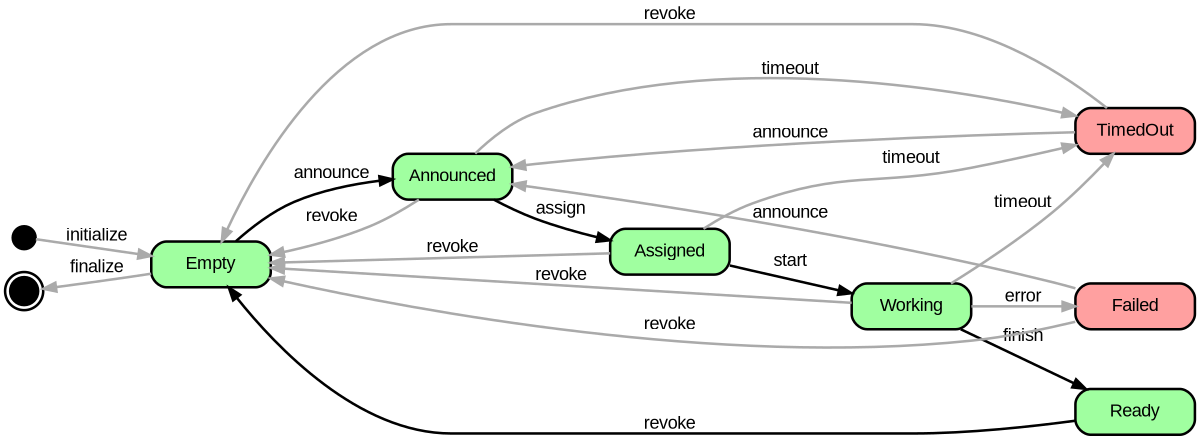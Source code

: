 digraph JobStateDiagram {
  rankdir=LR;
  size="8,5";
  node  [style="rounded,filled,bold", shape=box, fixedsize=true, width=1.3, fontname="Arial"];
  
  Created   [fillcolor=black, shape=circle, label="", width=0.25];
  Destroyed [fillcolor=black, shape=doublecircle, label="", width=0.3];
  Empty     [fillcolor="#a0ffa0"];
  Announced [fillcolor="#a0ffa0"];
  Assigned  [fillcolor="#a0ffa0"];
  Working   [fillcolor="#a0ffa0"];
  Ready     [fillcolor="#a0ffa0"];
  TimedOut  [fillcolor="#ffa0a0"];
  Failed    [fillcolor="#ffa0a0"];
  { rank=source; Created Destroyed; }
  
  edge  [style=bold, fontname="Arial" weight=2];
  Empty     -> Announced [ label="announce"   ];
  Announced -> Assigned  [ label="assign"     ];
  Assigned  -> Working   [ label="start"      ];
  Working   -> Ready     [ label="finish"     ];
  Ready     -> Empty     [ label="revoke"     ];
  
  edge  [fontname="Arial" color="#aaaaaa" weight=1]
  Announced -> TimedOut  [ label="timeout"    ];
  Assigned  -> TimedOut  [ label="timeout"    ];
  Working   -> TimedOut  [ label="timeout"    ];
  Working   -> Failed    [ label="error"      ];
  TimedOut  -> Announced [ label="announce"   ];
  TimedOut  -> Empty     [ label="revoke"     ];
  Failed    -> Announced [ label="announce"   ];
  Failed    -> Empty     [ label="revoke"     ];
  
  edge  [style=bold, fontname="Arial" weight=1]
  Created   -> Empty     [ label="initialize" ];
  Empty     -> Destroyed [ label="finalize"   ];
  Announced -> Empty     [ label="revoke"     ];
  Assigned  -> Empty     [ label="revoke"     ];
  Working   -> Empty     [ label="revoke"     ];

}